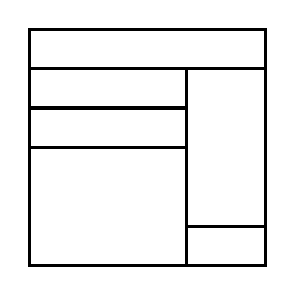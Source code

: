 \begin{tikzpicture}[very thick, scale=.5]
    \draw (0,5) rectangle (6,6);
    \draw (0,4) rectangle (4,5);
    \draw (0,3) rectangle (4,4);
    \draw (0,0) rectangle (4,3);
    \draw (4,1) rectangle (6,5);
    \draw (4,0) rectangle (6,1);
\end{tikzpicture}
